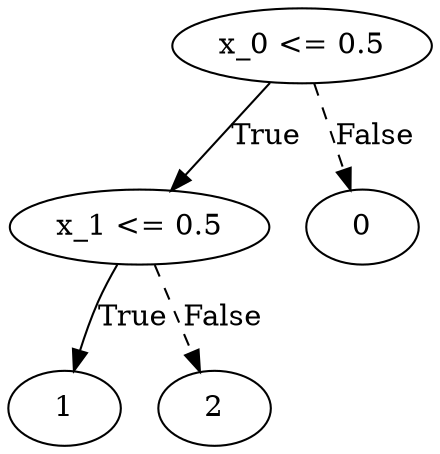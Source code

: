 digraph {
0 [label="x_0 <= 0.5"];
1 [label="x_1 <= 0.5"];
2 [label="1"];
1 -> 2 [label="True"];
3 [label="2"];
1 -> 3 [style="dashed", label="False"];
0 -> 1 [label="True"];
4 [label="0"];
0 -> 4 [style="dashed", label="False"];

}